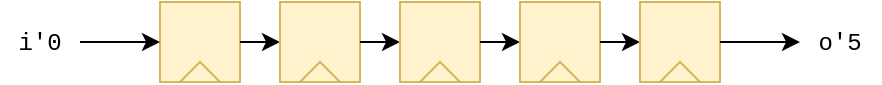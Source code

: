 <mxfile version="21.6.5" type="device">
  <diagram name="Page-1" id="jYqy6KzJosBArDmEyol2">
    <mxGraphModel dx="818" dy="1121" grid="1" gridSize="10" guides="1" tooltips="1" connect="1" arrows="1" fold="1" page="1" pageScale="1" pageWidth="827" pageHeight="1169" math="0" shadow="0">
      <root>
        <mxCell id="0" />
        <mxCell id="1" parent="0" />
        <mxCell id="NazhS0cYymqasRNEw74C-3" value="" style="group" parent="1" vertex="1" connectable="0">
          <mxGeometry x="200" y="840" width="40" height="40" as="geometry" />
        </mxCell>
        <mxCell id="NazhS0cYymqasRNEw74C-1" value="" style="rounded=0;whiteSpace=wrap;html=1;fillColor=#fff2cc;strokeColor=#d6b656;" parent="NazhS0cYymqasRNEw74C-3" vertex="1">
          <mxGeometry width="40" height="40" as="geometry" />
        </mxCell>
        <mxCell id="NazhS0cYymqasRNEw74C-2" value="" style="triangle;whiteSpace=wrap;html=1;rotation=-90;fillColor=#fff2cc;strokeColor=#d6b656;" parent="NazhS0cYymqasRNEw74C-3" vertex="1">
          <mxGeometry x="15" y="25" width="10" height="20" as="geometry" />
        </mxCell>
        <mxCell id="NazhS0cYymqasRNEw74C-4" value="" style="endArrow=classic;html=1;rounded=0;exitX=1;exitY=0.5;exitDx=0;exitDy=0;" parent="1" source="NazhS0cYymqasRNEw74C-1" edge="1">
          <mxGeometry width="50" height="50" relative="1" as="geometry">
            <mxPoint x="280" y="790" as="sourcePoint" />
            <mxPoint x="260" y="860" as="targetPoint" />
          </mxGeometry>
        </mxCell>
        <mxCell id="NazhS0cYymqasRNEw74C-5" value="" style="group" parent="1" vertex="1" connectable="0">
          <mxGeometry x="260" y="840" width="40" height="40" as="geometry" />
        </mxCell>
        <mxCell id="NazhS0cYymqasRNEw74C-6" value="" style="rounded=0;whiteSpace=wrap;html=1;fillColor=#fff2cc;strokeColor=#d6b656;" parent="NazhS0cYymqasRNEw74C-5" vertex="1">
          <mxGeometry width="40" height="40" as="geometry" />
        </mxCell>
        <mxCell id="NazhS0cYymqasRNEw74C-7" value="" style="triangle;whiteSpace=wrap;html=1;rotation=-90;fillColor=#fff2cc;strokeColor=#d6b656;" parent="NazhS0cYymqasRNEw74C-5" vertex="1">
          <mxGeometry x="15" y="25" width="10" height="20" as="geometry" />
        </mxCell>
        <mxCell id="NazhS0cYymqasRNEw74C-8" value="" style="endArrow=classic;html=1;rounded=0;exitX=1;exitY=0.5;exitDx=0;exitDy=0;" parent="1" source="NazhS0cYymqasRNEw74C-6" edge="1">
          <mxGeometry width="50" height="50" relative="1" as="geometry">
            <mxPoint x="340" y="790" as="sourcePoint" />
            <mxPoint x="320" y="860" as="targetPoint" />
          </mxGeometry>
        </mxCell>
        <mxCell id="NazhS0cYymqasRNEw74C-9" value="" style="group" parent="1" vertex="1" connectable="0">
          <mxGeometry x="320" y="840" width="40" height="40" as="geometry" />
        </mxCell>
        <mxCell id="NazhS0cYymqasRNEw74C-10" value="" style="rounded=0;whiteSpace=wrap;html=1;fillColor=#fff2cc;strokeColor=#d6b656;" parent="NazhS0cYymqasRNEw74C-9" vertex="1">
          <mxGeometry width="40" height="40" as="geometry" />
        </mxCell>
        <mxCell id="NazhS0cYymqasRNEw74C-11" value="" style="triangle;whiteSpace=wrap;html=1;rotation=-90;fillColor=#fff2cc;strokeColor=#d6b656;" parent="NazhS0cYymqasRNEw74C-9" vertex="1">
          <mxGeometry x="15" y="25" width="10" height="20" as="geometry" />
        </mxCell>
        <mxCell id="NazhS0cYymqasRNEw74C-12" value="" style="endArrow=classic;html=1;rounded=0;exitX=1;exitY=0.5;exitDx=0;exitDy=0;" parent="1" source="NazhS0cYymqasRNEw74C-10" edge="1">
          <mxGeometry width="50" height="50" relative="1" as="geometry">
            <mxPoint x="400" y="790" as="sourcePoint" />
            <mxPoint x="380" y="860" as="targetPoint" />
          </mxGeometry>
        </mxCell>
        <mxCell id="NazhS0cYymqasRNEw74C-13" value="" style="group" parent="1" vertex="1" connectable="0">
          <mxGeometry x="380" y="840" width="40" height="40" as="geometry" />
        </mxCell>
        <mxCell id="NazhS0cYymqasRNEw74C-14" value="" style="rounded=0;whiteSpace=wrap;html=1;fillColor=#fff2cc;strokeColor=#d6b656;" parent="NazhS0cYymqasRNEw74C-13" vertex="1">
          <mxGeometry width="40" height="40" as="geometry" />
        </mxCell>
        <mxCell id="NazhS0cYymqasRNEw74C-15" value="" style="triangle;whiteSpace=wrap;html=1;rotation=-90;fillColor=#fff2cc;strokeColor=#d6b656;" parent="NazhS0cYymqasRNEw74C-13" vertex="1">
          <mxGeometry x="15" y="25" width="10" height="20" as="geometry" />
        </mxCell>
        <mxCell id="NazhS0cYymqasRNEw74C-16" value="" style="endArrow=classic;html=1;rounded=0;exitX=1;exitY=0.5;exitDx=0;exitDy=0;" parent="1" source="NazhS0cYymqasRNEw74C-14" edge="1">
          <mxGeometry width="50" height="50" relative="1" as="geometry">
            <mxPoint x="460" y="790" as="sourcePoint" />
            <mxPoint x="440" y="860" as="targetPoint" />
          </mxGeometry>
        </mxCell>
        <mxCell id="NazhS0cYymqasRNEw74C-17" value="" style="group" parent="1" vertex="1" connectable="0">
          <mxGeometry x="440" y="840" width="40" height="40" as="geometry" />
        </mxCell>
        <mxCell id="NazhS0cYymqasRNEw74C-18" value="" style="rounded=0;whiteSpace=wrap;html=1;fillColor=#fff2cc;strokeColor=#d6b656;" parent="NazhS0cYymqasRNEw74C-17" vertex="1">
          <mxGeometry width="40" height="40" as="geometry" />
        </mxCell>
        <mxCell id="NazhS0cYymqasRNEw74C-19" value="" style="triangle;whiteSpace=wrap;html=1;rotation=-90;fillColor=#fff2cc;strokeColor=#d6b656;" parent="NazhS0cYymqasRNEw74C-17" vertex="1">
          <mxGeometry x="15" y="25" width="10" height="20" as="geometry" />
        </mxCell>
        <mxCell id="NazhS0cYymqasRNEw74C-20" value="" style="endArrow=classic;html=1;rounded=0;exitX=1;exitY=0.5;exitDx=0;exitDy=0;" parent="1" source="NazhS0cYymqasRNEw74C-18" edge="1">
          <mxGeometry width="50" height="50" relative="1" as="geometry">
            <mxPoint x="520" y="790" as="sourcePoint" />
            <mxPoint x="520" y="860" as="targetPoint" />
          </mxGeometry>
        </mxCell>
        <mxCell id="NazhS0cYymqasRNEw74C-21" value="" style="endArrow=classic;html=1;rounded=0;exitX=1;exitY=0.5;exitDx=0;exitDy=0;" parent="1" edge="1">
          <mxGeometry width="50" height="50" relative="1" as="geometry">
            <mxPoint x="160" y="860" as="sourcePoint" />
            <mxPoint x="200" y="860" as="targetPoint" />
          </mxGeometry>
        </mxCell>
        <mxCell id="NazhS0cYymqasRNEw74C-22" value="&lt;font face=&quot;Courier New&quot;&gt;i&#39;0&lt;/font&gt;" style="text;html=1;strokeColor=none;fillColor=none;align=center;verticalAlign=middle;whiteSpace=wrap;rounded=0;" parent="1" vertex="1">
          <mxGeometry x="120" y="850" width="40" height="20" as="geometry" />
        </mxCell>
        <mxCell id="NazhS0cYymqasRNEw74C-23" value="&lt;font face=&quot;Courier New&quot;&gt;o&#39;5&lt;/font&gt;" style="text;html=1;strokeColor=none;fillColor=none;align=center;verticalAlign=middle;whiteSpace=wrap;rounded=0;" parent="1" vertex="1">
          <mxGeometry x="520" y="850" width="40" height="20" as="geometry" />
        </mxCell>
      </root>
    </mxGraphModel>
  </diagram>
</mxfile>
